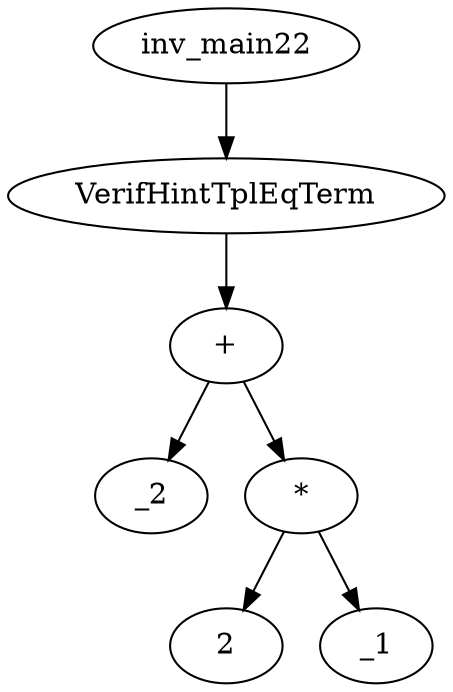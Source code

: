 digraph dag {
0 [label="inv_main22"];
1 [label="VerifHintTplEqTerm"];
2 [label="+"];
3 [label="_2"];
4 [label="*"];
5 [label="2"];
6 [label="_1"];
0->1
1->2
2->4
2 -> 3
4->6
4 -> 5
}
